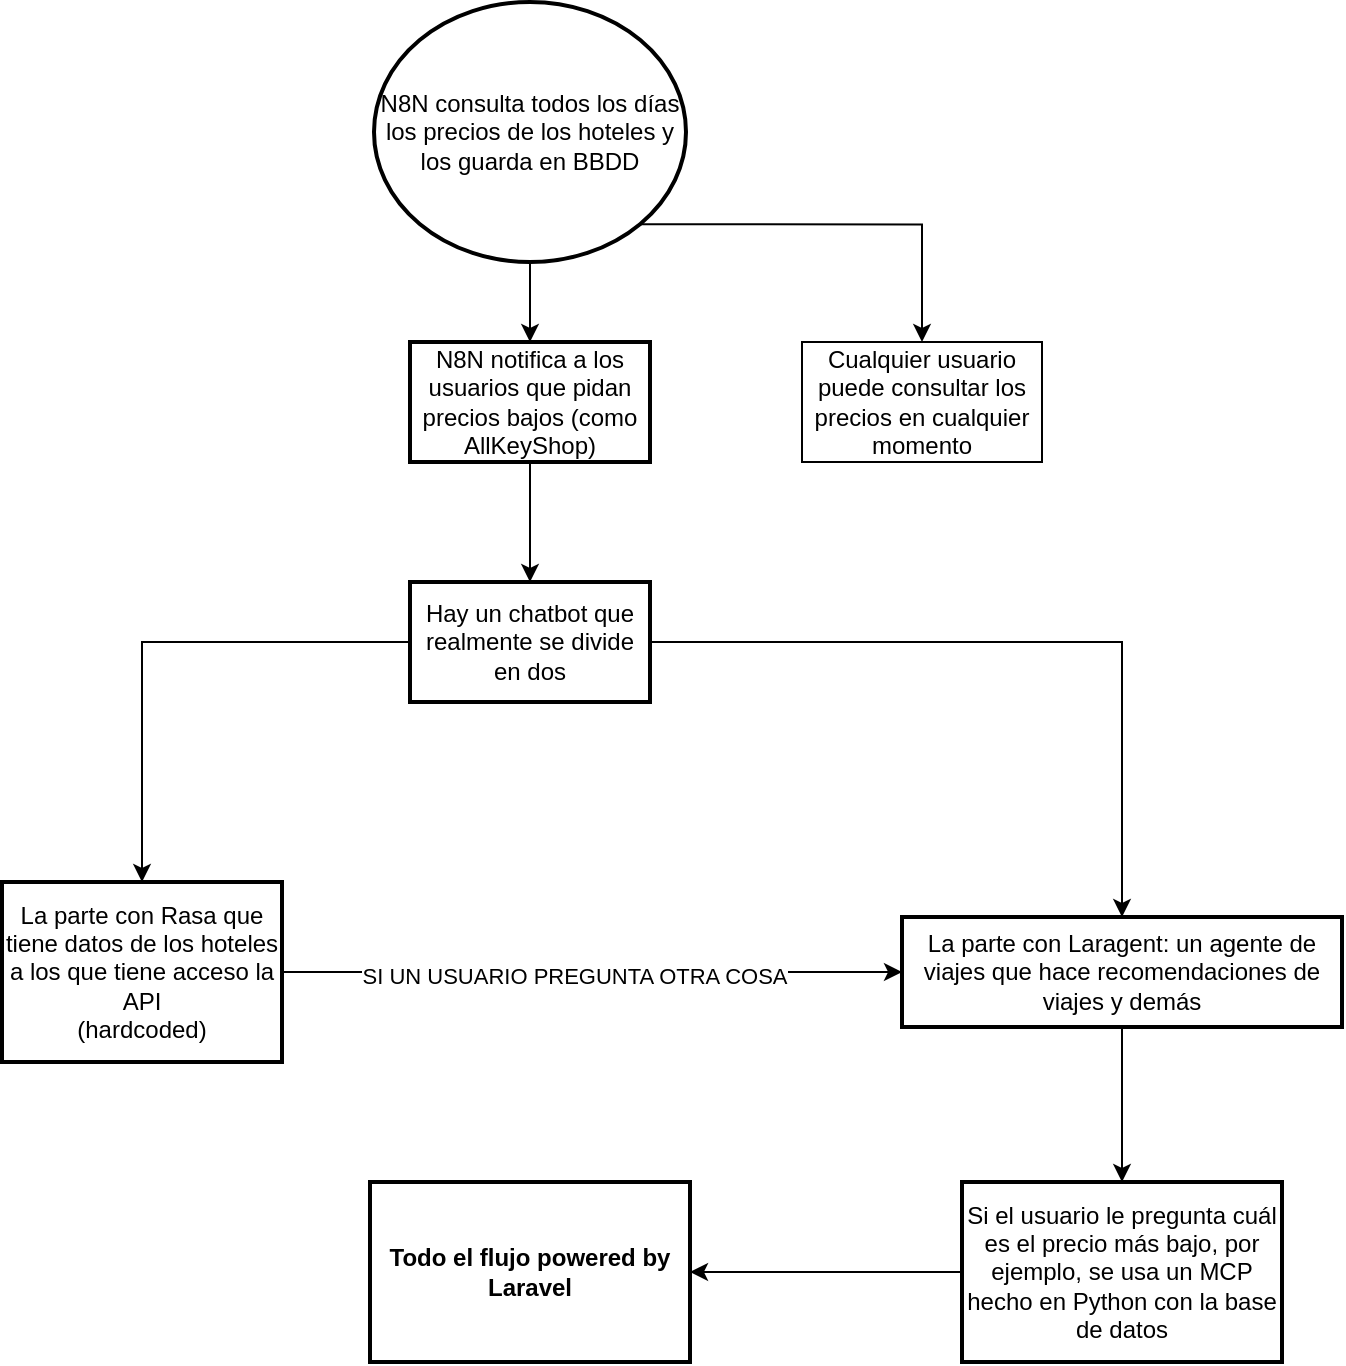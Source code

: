<mxfile version="27.1.1">
  <diagram name="Página-1" id="2Si6IOlOx03iswHGUeGR">
    <mxGraphModel dx="1426" dy="1918" grid="1" gridSize="10" guides="1" tooltips="1" connect="1" arrows="1" fold="1" page="1" pageScale="1" pageWidth="827" pageHeight="1169" math="0" shadow="0">
      <root>
        <mxCell id="0" />
        <mxCell id="1" parent="0" />
        <mxCell id="QlAascM8VkgeOsBPRstS-6" value="" style="edgeStyle=orthogonalEdgeStyle;rounded=0;orthogonalLoop=1;jettySize=auto;html=1;" edge="1" parent="1" source="QlAascM8VkgeOsBPRstS-4" target="QlAascM8VkgeOsBPRstS-5">
          <mxGeometry relative="1" as="geometry" />
        </mxCell>
        <mxCell id="QlAascM8VkgeOsBPRstS-20" style="edgeStyle=orthogonalEdgeStyle;rounded=0;orthogonalLoop=1;jettySize=auto;html=1;exitX=0.855;exitY=0.855;exitDx=0;exitDy=0;exitPerimeter=0;" edge="1" parent="1" source="QlAascM8VkgeOsBPRstS-4" target="QlAascM8VkgeOsBPRstS-19">
          <mxGeometry relative="1" as="geometry" />
        </mxCell>
        <mxCell id="QlAascM8VkgeOsBPRstS-4" value="N8N consulta todos los días los precios de los hoteles y los guarda en BBDD" style="strokeWidth=2;html=1;shape=mxgraph.flowchart.start_2;whiteSpace=wrap;" vertex="1" parent="1">
          <mxGeometry x="336" y="-1160" width="156" height="130" as="geometry" />
        </mxCell>
        <mxCell id="QlAascM8VkgeOsBPRstS-8" value="" style="edgeStyle=orthogonalEdgeStyle;rounded=0;orthogonalLoop=1;jettySize=auto;html=1;" edge="1" parent="1" source="QlAascM8VkgeOsBPRstS-5" target="QlAascM8VkgeOsBPRstS-7">
          <mxGeometry relative="1" as="geometry" />
        </mxCell>
        <mxCell id="QlAascM8VkgeOsBPRstS-5" value="N8N notifica a los usuarios que pidan precios bajos (como AllKeyShop)" style="whiteSpace=wrap;html=1;strokeWidth=2;" vertex="1" parent="1">
          <mxGeometry x="354" y="-990" width="120" height="60" as="geometry" />
        </mxCell>
        <mxCell id="QlAascM8VkgeOsBPRstS-10" value="" style="edgeStyle=orthogonalEdgeStyle;rounded=0;orthogonalLoop=1;jettySize=auto;html=1;" edge="1" parent="1" source="QlAascM8VkgeOsBPRstS-7" target="QlAascM8VkgeOsBPRstS-9">
          <mxGeometry relative="1" as="geometry" />
        </mxCell>
        <mxCell id="QlAascM8VkgeOsBPRstS-12" value="" style="edgeStyle=orthogonalEdgeStyle;rounded=0;orthogonalLoop=1;jettySize=auto;html=1;" edge="1" parent="1" source="QlAascM8VkgeOsBPRstS-7" target="QlAascM8VkgeOsBPRstS-11">
          <mxGeometry relative="1" as="geometry" />
        </mxCell>
        <mxCell id="QlAascM8VkgeOsBPRstS-7" value="Hay un chatbot que realmente se divide en dos" style="whiteSpace=wrap;html=1;strokeWidth=2;" vertex="1" parent="1">
          <mxGeometry x="354" y="-870" width="120" height="60" as="geometry" />
        </mxCell>
        <mxCell id="QlAascM8VkgeOsBPRstS-13" style="edgeStyle=orthogonalEdgeStyle;rounded=0;orthogonalLoop=1;jettySize=auto;html=1;exitX=1;exitY=0.5;exitDx=0;exitDy=0;" edge="1" parent="1" source="QlAascM8VkgeOsBPRstS-9" target="QlAascM8VkgeOsBPRstS-11">
          <mxGeometry relative="1" as="geometry" />
        </mxCell>
        <mxCell id="QlAascM8VkgeOsBPRstS-14" value="SI UN USUARIO PREGUNTA OTRA COSA" style="edgeLabel;html=1;align=center;verticalAlign=middle;resizable=0;points=[];" vertex="1" connectable="0" parent="QlAascM8VkgeOsBPRstS-13">
          <mxGeometry x="-0.058" y="-2" relative="1" as="geometry">
            <mxPoint as="offset" />
          </mxGeometry>
        </mxCell>
        <mxCell id="QlAascM8VkgeOsBPRstS-9" value="La parte con Rasa que tiene datos de los hoteles a los que tiene acceso la API&lt;div&gt;(hardcoded)&lt;/div&gt;" style="whiteSpace=wrap;html=1;strokeWidth=2;" vertex="1" parent="1">
          <mxGeometry x="150" y="-720" width="140" height="90" as="geometry" />
        </mxCell>
        <mxCell id="QlAascM8VkgeOsBPRstS-16" value="" style="edgeStyle=orthogonalEdgeStyle;rounded=0;orthogonalLoop=1;jettySize=auto;html=1;" edge="1" parent="1" source="QlAascM8VkgeOsBPRstS-11" target="QlAascM8VkgeOsBPRstS-15">
          <mxGeometry relative="1" as="geometry" />
        </mxCell>
        <mxCell id="QlAascM8VkgeOsBPRstS-11" value="La parte con Laragent: un agente de viajes que hace recomendaciones de viajes y demás" style="whiteSpace=wrap;html=1;strokeWidth=2;" vertex="1" parent="1">
          <mxGeometry x="600" y="-702.5" width="220" height="55" as="geometry" />
        </mxCell>
        <mxCell id="QlAascM8VkgeOsBPRstS-18" value="" style="edgeStyle=orthogonalEdgeStyle;rounded=0;orthogonalLoop=1;jettySize=auto;html=1;" edge="1" parent="1" source="QlAascM8VkgeOsBPRstS-15" target="QlAascM8VkgeOsBPRstS-17">
          <mxGeometry relative="1" as="geometry" />
        </mxCell>
        <mxCell id="QlAascM8VkgeOsBPRstS-15" value="Si el usuario le pregunta cuál es el precio más bajo, por ejemplo, se usa un MCP hecho en Python con la base de datos" style="whiteSpace=wrap;html=1;strokeWidth=2;" vertex="1" parent="1">
          <mxGeometry x="630" y="-570" width="160" height="90" as="geometry" />
        </mxCell>
        <mxCell id="QlAascM8VkgeOsBPRstS-17" value="&lt;b&gt;Todo el flujo powered by Laravel&lt;/b&gt;" style="whiteSpace=wrap;html=1;strokeWidth=2;" vertex="1" parent="1">
          <mxGeometry x="334" y="-570" width="160" height="90" as="geometry" />
        </mxCell>
        <mxCell id="QlAascM8VkgeOsBPRstS-19" value="Cualquier usuario puede consultar los precios en cualquier momento" style="rounded=0;whiteSpace=wrap;html=1;" vertex="1" parent="1">
          <mxGeometry x="550" y="-990" width="120" height="60" as="geometry" />
        </mxCell>
      </root>
    </mxGraphModel>
  </diagram>
</mxfile>
